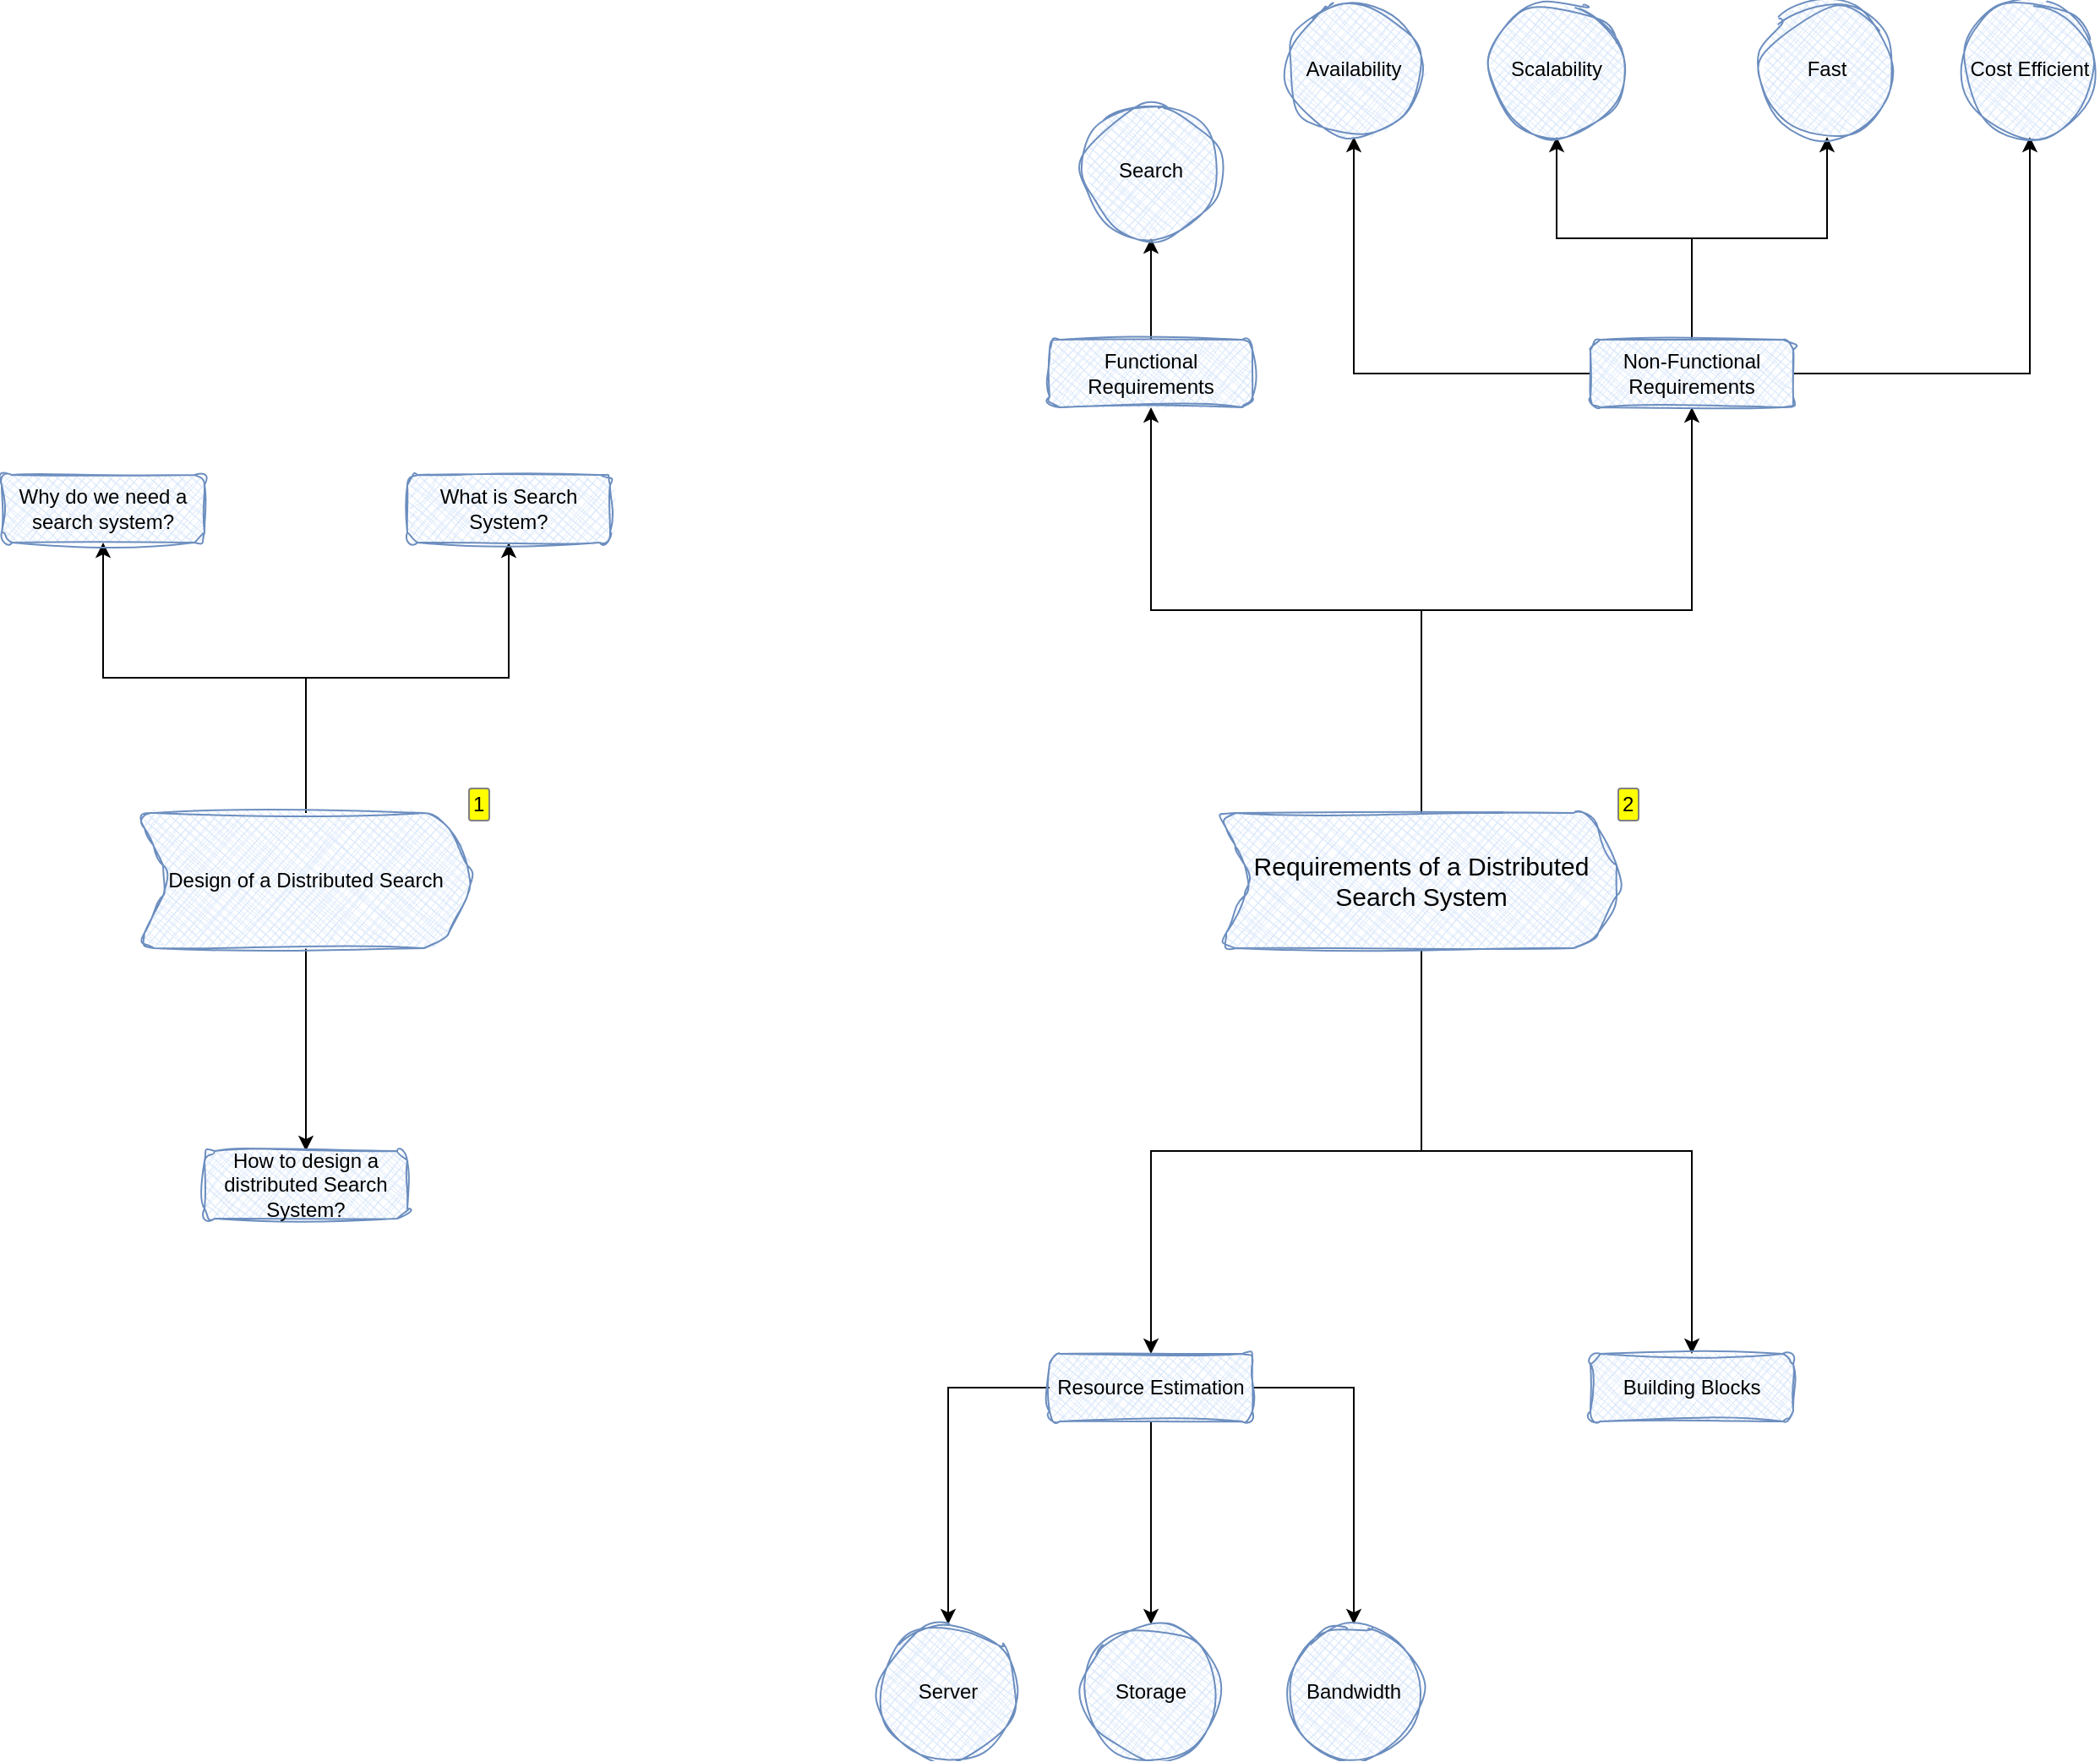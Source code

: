 <mxfile version="24.5.5" type="github">
  <diagram name="Page-1" id="8mzTLpE-g2ia8AFTpS4c">
    <mxGraphModel dx="1026" dy="1788" grid="1" gridSize="10" guides="1" tooltips="1" connect="1" arrows="1" fold="1" page="1" pageScale="1" pageWidth="850" pageHeight="1100" math="0" shadow="0">
      <root>
        <mxCell id="0" />
        <mxCell id="1" parent="0" />
        <mxCell id="wCBr8oGpxHdbUBBWgaJ1-3" value="" style="edgeStyle=orthogonalEdgeStyle;rounded=0;hachureGap=4;orthogonalLoop=1;jettySize=auto;html=1;fontFamily=Architects Daughter;fontSource=https%3A%2F%2Ffonts.googleapis.com%2Fcss%3Ffamily%3DArchitects%2BDaughter;" edge="1" parent="1" source="wCBr8oGpxHdbUBBWgaJ1-1" target="wCBr8oGpxHdbUBBWgaJ1-2">
          <mxGeometry relative="1" as="geometry" />
        </mxCell>
        <mxCell id="wCBr8oGpxHdbUBBWgaJ1-5" value="" style="edgeStyle=orthogonalEdgeStyle;shape=connector;rounded=0;hachureGap=4;orthogonalLoop=1;jettySize=auto;html=1;strokeColor=default;align=center;verticalAlign=middle;fontFamily=Architects Daughter;fontSource=https%3A%2F%2Ffonts.googleapis.com%2Fcss%3Ffamily%3DArchitects%2BDaughter;fontSize=11;fontColor=default;labelBackgroundColor=default;endArrow=classic;" edge="1" parent="1" source="wCBr8oGpxHdbUBBWgaJ1-1" target="wCBr8oGpxHdbUBBWgaJ1-4">
          <mxGeometry relative="1" as="geometry" />
        </mxCell>
        <mxCell id="wCBr8oGpxHdbUBBWgaJ1-7" value="" style="edgeStyle=orthogonalEdgeStyle;shape=connector;rounded=0;hachureGap=4;orthogonalLoop=1;jettySize=auto;html=1;strokeColor=default;align=center;verticalAlign=middle;fontFamily=Architects Daughter;fontSource=https%3A%2F%2Ffonts.googleapis.com%2Fcss%3Ffamily%3DArchitects%2BDaughter;fontSize=11;fontColor=default;labelBackgroundColor=default;endArrow=classic;" edge="1" parent="1" source="wCBr8oGpxHdbUBBWgaJ1-1" target="wCBr8oGpxHdbUBBWgaJ1-6">
          <mxGeometry relative="1" as="geometry" />
        </mxCell>
        <mxCell id="wCBr8oGpxHdbUBBWgaJ1-1" value="Design of a Distributed Search" style="shape=step;perimeter=stepPerimeter;whiteSpace=wrap;html=1;fixedSize=1;sketch=1;curveFitting=1;jiggle=2;shadow=0;rounded=1;fillStyle=cross-hatch;fillColor=#dae8fc;strokeColor=#6c8ebf;treeFolding=1;treeMoving=1;enumerate=1;" vertex="1" parent="1">
          <mxGeometry x="240" y="320" width="200" height="80" as="geometry" />
        </mxCell>
        <UserObject label="Why do we need a search system?" tooltip="Nowadays, we see a search bar on almost every website. We use that search bar to pick out relevant content from the enormous amount of content available on that website. A search bar enables us to quickly find what we’re looking for. For example, there are plenty of courses present on the Educative website. If we didn’t have a search feature, users would have to scroll through many pages and read the name of each course to find the one they’re looking for.&#xa;Press&#xa;+&#xa;to interact&#xa;&#xa;Let’s take another example. There are billions of videos uploaded and stored on YouTube. Imagine if YouTube didn’t provide us with a search bar. How would we find a specific video among the millions of videos that have been posted on YouTube over the years? It would take months to navigate through all of those videos and find the one we need. Users find it challenging to find what they’re looking for simply by scrolling around.&#xa;&#xa;Search engines are an even bigger example. We have billions of websites on the Internet. Each website has many web pages and there is plenty of content on each of these web pages. With so much content, the Internet would practically be useless without search engines, and users would end up lost in a sea of irrelevant data. Search engines are, essentially, filters for the massive amount of data available. They let users quickly obtain information that is of true interest without having to sift through too many unnecessary web pages.&#xa;&#xa;Behind every search bar, there is a search system." id="wCBr8oGpxHdbUBBWgaJ1-2">
          <mxCell style="whiteSpace=wrap;html=1;fillColor=#dae8fc;strokeColor=#6c8ebf;sketch=1;curveFitting=1;jiggle=2;shadow=0;rounded=1;fillStyle=cross-hatch;" vertex="1" parent="1">
            <mxGeometry x="160" y="120" width="120" height="40" as="geometry" />
          </mxCell>
        </UserObject>
        <UserObject label="What is Search System?" tooltip="A search system is a system that takes some text input, a search query, from the user and returns the relevant content in a few seconds or less. There are three main components of a search system, namely:&#xa;&#xa;    A crawler, which fetches content and creates documents.&#xa;    An indexer, which builds a searchable index.&#xa;    A searcher, which responds to search queries by running the search query on the index created by the indexer.&#xa;&#xa;The three phases of a search system&#xa;&#xa;Note: We have a separate chapter dedicated to the explanation of the crawler component. In this chapter, we’ll focus on indexing." id="wCBr8oGpxHdbUBBWgaJ1-4">
          <mxCell style="whiteSpace=wrap;html=1;fillColor=#dae8fc;strokeColor=#6c8ebf;sketch=1;curveFitting=1;jiggle=2;shadow=0;rounded=1;fillStyle=cross-hatch;" vertex="1" parent="1">
            <mxGeometry x="400" y="120" width="120" height="40" as="geometry" />
          </mxCell>
        </UserObject>
        <UserObject label="&lt;div&gt;How to design a distributed Search System?&lt;/div&gt;" tooltip="We divided the design of a distributed search system into five lessons:&#xa;&#xa;    Requirements: In this lesson, we list the functional and non-functional requirements of a distributed search system. We also estimate our system’s resources, such as servers, storage, and the bandwidth needed to serve a number of queries.&#xa;    Indexing: This lesson provides us with background knowledge on the process of indexing with the help of an example. After discussing indexing, we also look into a centralized architecture of distributed search systems.&#xa;    Initial design: This lesson consists of the high-level design of our system, its API, and the details of the indexing and searching process.&#xa;    Final design: In this lesson, we evaluate our previous design and revamp it to make it more scalable.&#xa;    Evaluation: This lesson explains how our designed distributed search system fulfills its requirements." id="wCBr8oGpxHdbUBBWgaJ1-6">
          <mxCell style="whiteSpace=wrap;html=1;fillColor=#dae8fc;strokeColor=#6c8ebf;sketch=1;curveFitting=1;jiggle=2;shadow=0;rounded=1;fillStyle=cross-hatch;" vertex="1" parent="1">
            <mxGeometry x="280" y="520" width="120" height="40" as="geometry" />
          </mxCell>
        </UserObject>
        <mxCell id="wCBr8oGpxHdbUBBWgaJ1-10" value="" style="edgeStyle=orthogonalEdgeStyle;shape=connector;rounded=0;hachureGap=4;orthogonalLoop=1;jettySize=auto;html=1;strokeColor=default;align=center;verticalAlign=middle;fontFamily=Architects Daughter;fontSource=https%3A%2F%2Ffonts.googleapis.com%2Fcss%3Ffamily%3DArchitects%2BDaughter;fontSize=11;fontColor=default;labelBackgroundColor=default;endArrow=classic;" edge="1" parent="1" source="wCBr8oGpxHdbUBBWgaJ1-8" target="wCBr8oGpxHdbUBBWgaJ1-9">
          <mxGeometry relative="1" as="geometry" />
        </mxCell>
        <mxCell id="wCBr8oGpxHdbUBBWgaJ1-14" value="" style="edgeStyle=orthogonalEdgeStyle;shape=connector;rounded=0;hachureGap=4;orthogonalLoop=1;jettySize=auto;html=1;strokeColor=default;align=center;verticalAlign=middle;fontFamily=Architects Daughter;fontSource=https%3A%2F%2Ffonts.googleapis.com%2Fcss%3Ffamily%3DArchitects%2BDaughter;fontSize=11;fontColor=default;labelBackgroundColor=default;endArrow=classic;" edge="1" parent="1" source="wCBr8oGpxHdbUBBWgaJ1-8" target="wCBr8oGpxHdbUBBWgaJ1-13">
          <mxGeometry relative="1" as="geometry" />
        </mxCell>
        <mxCell id="wCBr8oGpxHdbUBBWgaJ1-16" value="" style="edgeStyle=orthogonalEdgeStyle;shape=connector;rounded=0;hachureGap=4;orthogonalLoop=1;jettySize=auto;html=1;strokeColor=default;align=center;verticalAlign=middle;fontFamily=Architects Daughter;fontSource=https%3A%2F%2Ffonts.googleapis.com%2Fcss%3Ffamily%3DArchitects%2BDaughter;fontSize=11;fontColor=default;labelBackgroundColor=default;endArrow=classic;" edge="1" parent="1" source="wCBr8oGpxHdbUBBWgaJ1-8" target="wCBr8oGpxHdbUBBWgaJ1-15">
          <mxGeometry relative="1" as="geometry" />
        </mxCell>
        <mxCell id="wCBr8oGpxHdbUBBWgaJ1-18" value="" style="edgeStyle=orthogonalEdgeStyle;shape=connector;rounded=0;hachureGap=4;orthogonalLoop=1;jettySize=auto;html=1;strokeColor=default;align=center;verticalAlign=middle;fontFamily=Architects Daughter;fontSource=https%3A%2F%2Ffonts.googleapis.com%2Fcss%3Ffamily%3DArchitects%2BDaughter;fontSize=11;fontColor=default;labelBackgroundColor=default;endArrow=classic;" edge="1" parent="1" source="wCBr8oGpxHdbUBBWgaJ1-8" target="wCBr8oGpxHdbUBBWgaJ1-17">
          <mxGeometry relative="1" as="geometry" />
        </mxCell>
        <mxCell id="wCBr8oGpxHdbUBBWgaJ1-8" value="&lt;font style=&quot;font-size: 15px;&quot;&gt;Requirements of a Distributed Search System&lt;br&gt;&lt;/font&gt;" style="shape=step;perimeter=stepPerimeter;whiteSpace=wrap;html=1;fixedSize=1;sketch=1;curveFitting=1;jiggle=2;shadow=0;rounded=1;fillStyle=cross-hatch;fillColor=#dae8fc;strokeColor=#6c8ebf;treeFolding=1;treeMoving=1;enumerate=1;" vertex="1" parent="1">
          <mxGeometry x="880" y="320" width="240" height="80" as="geometry" />
        </mxCell>
        <mxCell id="wCBr8oGpxHdbUBBWgaJ1-20" value="" style="edgeStyle=orthogonalEdgeStyle;shape=connector;rounded=0;hachureGap=4;orthogonalLoop=1;jettySize=auto;html=1;strokeColor=default;align=center;verticalAlign=middle;fontFamily=Architects Daughter;fontSource=https%3A%2F%2Ffonts.googleapis.com%2Fcss%3Ffamily%3DArchitects%2BDaughter;fontSize=11;fontColor=default;labelBackgroundColor=default;endArrow=classic;" edge="1" parent="1" source="wCBr8oGpxHdbUBBWgaJ1-9" target="wCBr8oGpxHdbUBBWgaJ1-19">
          <mxGeometry relative="1" as="geometry" />
        </mxCell>
        <mxCell id="wCBr8oGpxHdbUBBWgaJ1-9" value="Functional Requirements" style="whiteSpace=wrap;html=1;fillColor=#dae8fc;strokeColor=#6c8ebf;sketch=1;curveFitting=1;jiggle=2;shadow=0;rounded=1;fillStyle=cross-hatch;" vertex="1" parent="1">
          <mxGeometry x="780" y="40" width="120" height="40" as="geometry" />
        </mxCell>
        <mxCell id="wCBr8oGpxHdbUBBWgaJ1-22" value="" style="edgeStyle=orthogonalEdgeStyle;shape=connector;rounded=0;hachureGap=4;orthogonalLoop=1;jettySize=auto;html=1;strokeColor=default;align=center;verticalAlign=middle;fontFamily=Architects Daughter;fontSource=https%3A%2F%2Ffonts.googleapis.com%2Fcss%3Ffamily%3DArchitects%2BDaughter;fontSize=11;fontColor=default;labelBackgroundColor=default;endArrow=classic;" edge="1" parent="1" source="wCBr8oGpxHdbUBBWgaJ1-13" target="wCBr8oGpxHdbUBBWgaJ1-21">
          <mxGeometry relative="1" as="geometry" />
        </mxCell>
        <mxCell id="wCBr8oGpxHdbUBBWgaJ1-24" value="" style="edgeStyle=orthogonalEdgeStyle;shape=connector;rounded=0;hachureGap=4;orthogonalLoop=1;jettySize=auto;html=1;strokeColor=default;align=center;verticalAlign=middle;fontFamily=Architects Daughter;fontSource=https%3A%2F%2Ffonts.googleapis.com%2Fcss%3Ffamily%3DArchitects%2BDaughter;fontSize=11;fontColor=default;labelBackgroundColor=default;endArrow=classic;" edge="1" parent="1" source="wCBr8oGpxHdbUBBWgaJ1-13" target="wCBr8oGpxHdbUBBWgaJ1-23">
          <mxGeometry relative="1" as="geometry" />
        </mxCell>
        <mxCell id="wCBr8oGpxHdbUBBWgaJ1-26" value="" style="edgeStyle=orthogonalEdgeStyle;shape=connector;rounded=0;hachureGap=4;orthogonalLoop=1;jettySize=auto;html=1;strokeColor=default;align=center;verticalAlign=middle;fontFamily=Architects Daughter;fontSource=https%3A%2F%2Ffonts.googleapis.com%2Fcss%3Ffamily%3DArchitects%2BDaughter;fontSize=11;fontColor=default;labelBackgroundColor=default;endArrow=classic;" edge="1" parent="1" source="wCBr8oGpxHdbUBBWgaJ1-13" target="wCBr8oGpxHdbUBBWgaJ1-25">
          <mxGeometry relative="1" as="geometry" />
        </mxCell>
        <mxCell id="wCBr8oGpxHdbUBBWgaJ1-28" value="" style="edgeStyle=orthogonalEdgeStyle;shape=connector;rounded=0;hachureGap=4;orthogonalLoop=1;jettySize=auto;html=1;strokeColor=default;align=center;verticalAlign=middle;fontFamily=Architects Daughter;fontSource=https%3A%2F%2Ffonts.googleapis.com%2Fcss%3Ffamily%3DArchitects%2BDaughter;fontSize=11;fontColor=default;labelBackgroundColor=default;endArrow=classic;" edge="1" parent="1" source="wCBr8oGpxHdbUBBWgaJ1-13" target="wCBr8oGpxHdbUBBWgaJ1-27">
          <mxGeometry relative="1" as="geometry" />
        </mxCell>
        <mxCell id="wCBr8oGpxHdbUBBWgaJ1-13" value="Non-Functional Requirements" style="whiteSpace=wrap;html=1;fillColor=#dae8fc;strokeColor=#6c8ebf;sketch=1;curveFitting=1;jiggle=2;shadow=0;rounded=1;fillStyle=cross-hatch;" vertex="1" parent="1">
          <mxGeometry x="1100" y="40" width="120" height="40" as="geometry" />
        </mxCell>
        <mxCell id="wCBr8oGpxHdbUBBWgaJ1-30" value="" style="edgeStyle=orthogonalEdgeStyle;shape=connector;rounded=0;hachureGap=4;orthogonalLoop=1;jettySize=auto;html=1;strokeColor=default;align=center;verticalAlign=middle;fontFamily=Architects Daughter;fontSource=https%3A%2F%2Ffonts.googleapis.com%2Fcss%3Ffamily%3DArchitects%2BDaughter;fontSize=11;fontColor=default;labelBackgroundColor=default;endArrow=classic;" edge="1" parent="1" source="wCBr8oGpxHdbUBBWgaJ1-15" target="wCBr8oGpxHdbUBBWgaJ1-29">
          <mxGeometry relative="1" as="geometry" />
        </mxCell>
        <mxCell id="wCBr8oGpxHdbUBBWgaJ1-32" value="" style="edgeStyle=orthogonalEdgeStyle;shape=connector;rounded=0;hachureGap=4;orthogonalLoop=1;jettySize=auto;html=1;strokeColor=default;align=center;verticalAlign=middle;fontFamily=Architects Daughter;fontSource=https%3A%2F%2Ffonts.googleapis.com%2Fcss%3Ffamily%3DArchitects%2BDaughter;fontSize=11;fontColor=default;labelBackgroundColor=default;endArrow=classic;" edge="1" parent="1" source="wCBr8oGpxHdbUBBWgaJ1-15" target="wCBr8oGpxHdbUBBWgaJ1-31">
          <mxGeometry relative="1" as="geometry" />
        </mxCell>
        <mxCell id="wCBr8oGpxHdbUBBWgaJ1-34" value="" style="edgeStyle=orthogonalEdgeStyle;shape=connector;rounded=0;hachureGap=4;orthogonalLoop=1;jettySize=auto;html=1;strokeColor=default;align=center;verticalAlign=middle;fontFamily=Architects Daughter;fontSource=https%3A%2F%2Ffonts.googleapis.com%2Fcss%3Ffamily%3DArchitects%2BDaughter;fontSize=11;fontColor=default;labelBackgroundColor=default;endArrow=classic;" edge="1" parent="1" source="wCBr8oGpxHdbUBBWgaJ1-15" target="wCBr8oGpxHdbUBBWgaJ1-33">
          <mxGeometry relative="1" as="geometry" />
        </mxCell>
        <mxCell id="wCBr8oGpxHdbUBBWgaJ1-15" value="Resource Estimation" style="whiteSpace=wrap;html=1;fillColor=#dae8fc;strokeColor=#6c8ebf;sketch=1;curveFitting=1;jiggle=2;shadow=0;rounded=1;fillStyle=cross-hatch;" vertex="1" parent="1">
          <mxGeometry x="780" y="640" width="120" height="40" as="geometry" />
        </mxCell>
        <UserObject label="Building Blocks" tooltip="We need a distributed storage in our design. Therefore, we can use the blob store, a previously discussed building block, to store the data to be indexed and the index itself. We’ll use a generic term, that is, “distributed storage” instead of the specific term “blob store.”" id="wCBr8oGpxHdbUBBWgaJ1-17">
          <mxCell style="whiteSpace=wrap;html=1;fillColor=#dae8fc;strokeColor=#6c8ebf;sketch=1;curveFitting=1;jiggle=2;shadow=0;rounded=1;fillStyle=cross-hatch;" vertex="1" parent="1">
            <mxGeometry x="1100" y="640" width="120" height="40" as="geometry" />
          </mxCell>
        </UserObject>
        <mxCell id="wCBr8oGpxHdbUBBWgaJ1-19" value="Search" style="ellipse;whiteSpace=wrap;html=1;fillColor=#dae8fc;strokeColor=#6c8ebf;sketch=1;curveFitting=1;jiggle=2;shadow=0;rounded=1;fillStyle=cross-hatch;" vertex="1" parent="1">
          <mxGeometry x="800" y="-100" width="80" height="80" as="geometry" />
        </mxCell>
        <mxCell id="wCBr8oGpxHdbUBBWgaJ1-21" value="Availability" style="ellipse;whiteSpace=wrap;html=1;fillColor=#dae8fc;strokeColor=#6c8ebf;sketch=1;curveFitting=1;jiggle=2;shadow=0;rounded=1;fillStyle=cross-hatch;" vertex="1" parent="1">
          <mxGeometry x="920" y="-160" width="80" height="80" as="geometry" />
        </mxCell>
        <mxCell id="wCBr8oGpxHdbUBBWgaJ1-23" value="Scalability" style="ellipse;whiteSpace=wrap;html=1;fillColor=#dae8fc;strokeColor=#6c8ebf;sketch=1;curveFitting=1;jiggle=2;shadow=0;rounded=1;fillStyle=cross-hatch;" vertex="1" parent="1">
          <mxGeometry x="1040" y="-160" width="80" height="80" as="geometry" />
        </mxCell>
        <mxCell id="wCBr8oGpxHdbUBBWgaJ1-25" value="Fast" style="ellipse;whiteSpace=wrap;html=1;fillColor=#dae8fc;strokeColor=#6c8ebf;sketch=1;curveFitting=1;jiggle=2;shadow=0;rounded=1;fillStyle=cross-hatch;" vertex="1" parent="1">
          <mxGeometry x="1200" y="-160" width="80" height="80" as="geometry" />
        </mxCell>
        <mxCell id="wCBr8oGpxHdbUBBWgaJ1-27" value="Cost Efficient" style="ellipse;whiteSpace=wrap;html=1;fillColor=#dae8fc;strokeColor=#6c8ebf;sketch=1;curveFitting=1;jiggle=2;shadow=0;rounded=1;fillStyle=cross-hatch;" vertex="1" parent="1">
          <mxGeometry x="1320" y="-160" width="80" height="80" as="geometry" />
        </mxCell>
        <UserObject label="Server" tooltip="Let’s estimate the total number of servers, storage, and bandwidth that is required by the distributed search system. We’ll calculate these numbers using an example of a YouTube search.&#xa;Number of servers estimation&#xa;&#xa;To estimate the number of servers, we need to know the number of daily active users of YouTube search feature. Let’s assume that we have 150 million daily active users of YouTube utilizing the search feature. Considering our assumption of using daily active users as a proxy for the number of requests per second to find the number of servers for peak load times, we get 150 million requests per second. Then, we use the following formula to calculate the number of servers:&#xa;Servers needed at peak load=Number of requests/secondRPS of server&#xa;Servers needed at peak load=RPS of serverNumber of requests/second​&#xa;&#xa;Using 64,000 as an estimated RPS of a server from the Back-of-the-envelope Calculations chapter, the required servers are estimated as follows:&#xa;Servers needed at peak load=150 million64,000=2343.75≈2350 servers&#xa;Servers needed at peak load=64,000150 million​=2343.75≈2350 servers&#xa;&#xa;The number of servers required for the YouTube search service&#xa;&#xa;    Note: Concurrent requests significantly impact the number of required servers compared to requests spread over time." id="wCBr8oGpxHdbUBBWgaJ1-29">
          <mxCell style="ellipse;whiteSpace=wrap;html=1;fillColor=#dae8fc;strokeColor=#6c8ebf;sketch=1;curveFitting=1;jiggle=2;shadow=0;rounded=1;fillStyle=cross-hatch;" vertex="1" parent="1">
            <mxGeometry x="680" y="800" width="80" height="80" as="geometry" />
          </mxCell>
        </UserObject>
        <UserObject label="Bandwidth" tooltip="The data is transferred between the user and the server on each search request. We estimate the bandwidth required for the incoming traffic on the server and the outgoing traffic from the server. Here is the formula to calculate the required bandwidth:&#xa;&#xa;Totalbandwidth=Totalrequests_second×Totalquery_size&#xa;Totalbandwidth​=Totalrequests_second​×Totalquery_size​&#xa;&#xa;Incoming traffic&#xa;&#xa;To estimate the incoming traffic bandwidth, we assume the following numbers:&#xa;&#xa;    The number of search requests per day is 150 million.&#xa;    The search query size is 100 Bytes.&#xa;&#xa;We can use the formula given above to calculate the bandwidth required for the incoming traffic.&#xa;Bandwidth Required for Incoming Search Queries per Second&#xa;&#xa;Outgoing traffic&#xa;&#xa;Outgoing traffic is the response that the server returns to the user on the search request. We assume that the number of suggested videos against a search query is 80, and one suggestion is of the size 50 Bytes. Suggestions consist of an ordered list of the video IDs.&#xa;&#xa;To estimate the outgoing traffic bandwidth, we assume the following numbers:&#xa;&#xa;    The number of search requests per day is 150 million.&#xa;    The response size is 4,000 Bytes.&#xa;&#xa;We can use the same formula to calculate the bandwidth required for the outgoing traffic.&#xa;Bandwidth Required for Outgoing Traffic per Second&#xa;Summarizing the bandwidth requirements of a video search&#xa;&#xa;    Note: The bandwidth requirements are relatively modest because we are assuming text results. Many search services can return small thumbnails and other media to enhance the search page. The bandwidth needs per page are intentionally low so that the service can provide near real-time results to the client.&#xa;&#xa;" id="wCBr8oGpxHdbUBBWgaJ1-31">
          <mxCell style="ellipse;whiteSpace=wrap;html=1;fillColor=#dae8fc;strokeColor=#6c8ebf;sketch=1;curveFitting=1;jiggle=2;shadow=0;rounded=1;fillStyle=cross-hatch;" vertex="1" parent="1">
            <mxGeometry x="920" y="800" width="80" height="80" as="geometry" />
          </mxCell>
        </UserObject>
        <UserObject label="Storage" tooltip="Each video’s metadata is stored in a separate JSON document. Each document is uniquely identified by the video ID. This metadata contains the title of the video, its description, the channel name, and a transcript. We assume the following numbers for estimating the storage required to index one video:&#xa;&#xa;    The size of a single JSON document is 200 KB.&#xa;    The number of unique terms or keys extracted from a single JSON document is 1,000.&#xa;    The amount of storage space required to add one term into the index table is 100 Bytes.&#xa;&#xa;The following formula is used to compute the storage required to index one video:&#xa;&#xa;Totalstorage/video=Storage/doc+(Terms/doc×Storage/term)&#xa;Totalstorage/video​=Storage/doc​+(Terms/doc​×Storage/term​)&#xa;Total Storage Required to Index One Video on YouTube&#xa;&#xa;In the table above, we calculate the storage required to index one video. We have already seen that the total storage required per video is 300 KB. Assuming that, on average, the number of videos uploaded per day on YouTube is 6,000, let’s calculate the total storage required to index the videos uploaded per day. The following formula is used to compute the storage required to index the videos uploaded to YouTube in one day:&#xa;&#xa;Totalstorage/day=No. of videos/day×Totalstorage/video&#xa;Totalstorage/day​=No. of videos/day​×Totalstorage/video​&#xa;Total Storage Required to Index Videos per Day on YouTube&#xa;&#xa;The total storage required to index 6,000 videos uploaded per day on YouTube is 1.8 GB. This storage requirement is just an estimation for YouTube. The storage need will increase if we provide a distributed search system as a service to multiple tenants.&#xa;Summarizing the storage requirement of a distributed search system for videos uploaded to YouTube per day" id="wCBr8oGpxHdbUBBWgaJ1-33">
          <mxCell style="ellipse;whiteSpace=wrap;html=1;fillColor=#dae8fc;strokeColor=#6c8ebf;sketch=1;curveFitting=1;jiggle=2;shadow=0;rounded=1;fillStyle=cross-hatch;" vertex="1" parent="1">
            <mxGeometry x="800" y="800" width="80" height="80" as="geometry" />
          </mxCell>
        </UserObject>
      </root>
    </mxGraphModel>
  </diagram>
</mxfile>
